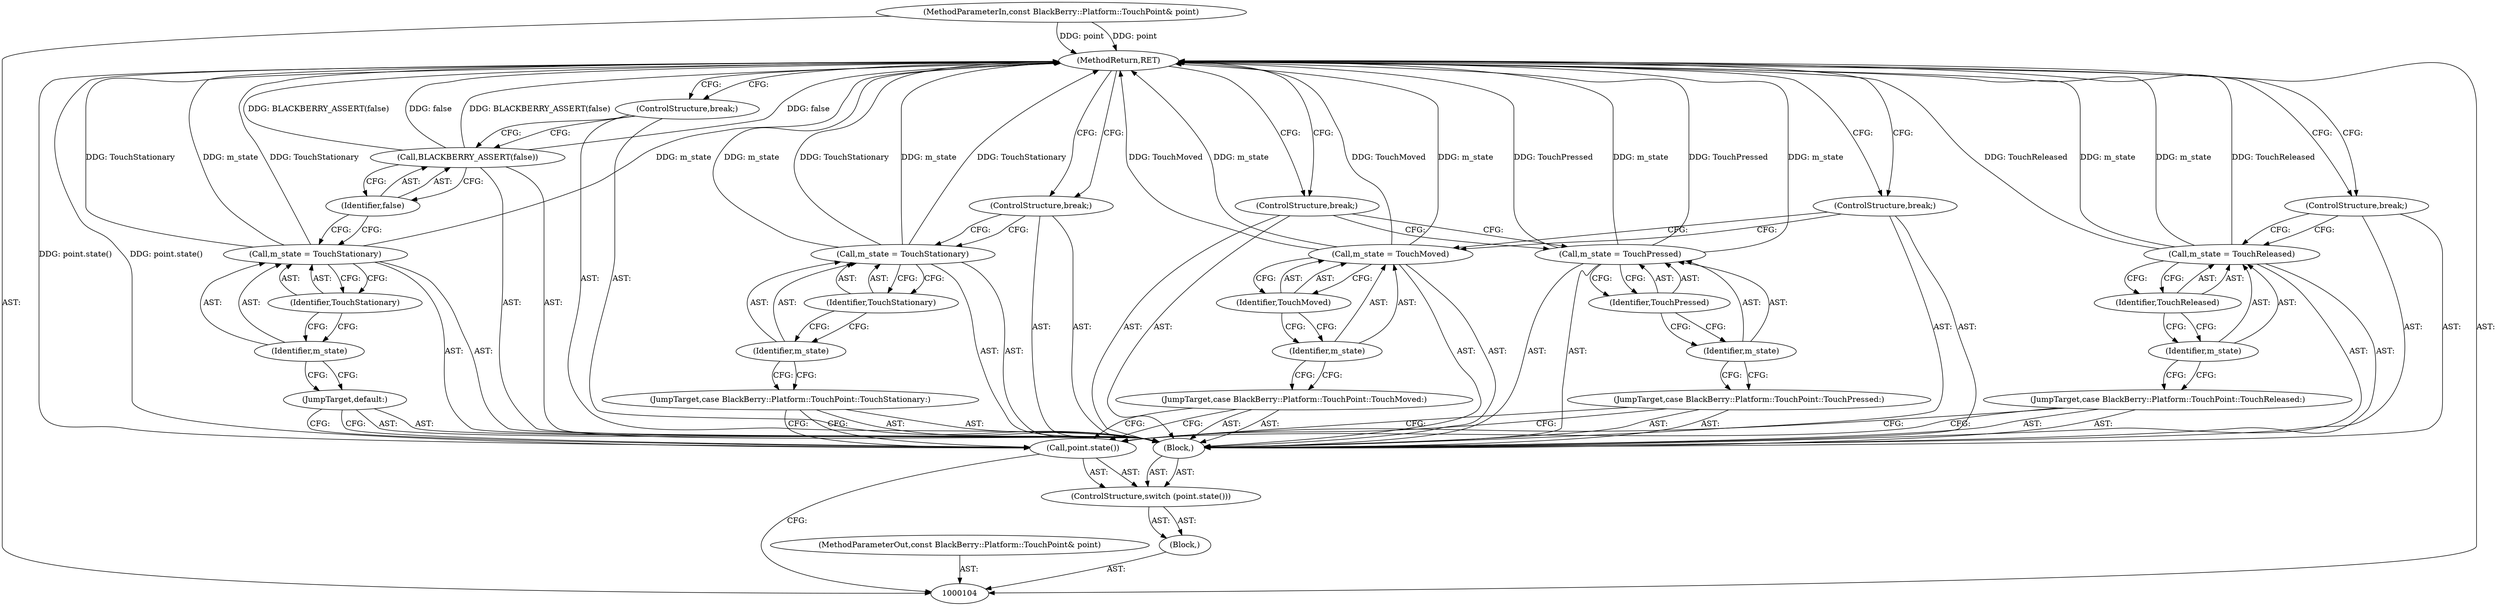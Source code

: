 digraph "0_Chrome_d345af9ed62ee5f431be327967f41c3cc3fe936a" {
"1000137" [label="(MethodReturn,RET)"];
"1000105" [label="(MethodParameterIn,const BlackBerry::Platform::TouchPoint& point)"];
"1000155" [label="(MethodParameterOut,const BlackBerry::Platform::TouchPoint& point)"];
"1000110" [label="(JumpTarget,case BlackBerry::Platform::TouchPoint::TouchReleased:)"];
"1000113" [label="(Identifier,TouchReleased)"];
"1000111" [label="(Call,m_state = TouchReleased)"];
"1000112" [label="(Identifier,m_state)"];
"1000114" [label="(ControlStructure,break;)"];
"1000115" [label="(JumpTarget,case BlackBerry::Platform::TouchPoint::TouchMoved:)"];
"1000118" [label="(Identifier,TouchMoved)"];
"1000116" [label="(Call,m_state = TouchMoved)"];
"1000117" [label="(Identifier,m_state)"];
"1000119" [label="(ControlStructure,break;)"];
"1000120" [label="(JumpTarget,case BlackBerry::Platform::TouchPoint::TouchPressed:)"];
"1000123" [label="(Identifier,TouchPressed)"];
"1000121" [label="(Call,m_state = TouchPressed)"];
"1000122" [label="(Identifier,m_state)"];
"1000124" [label="(ControlStructure,break;)"];
"1000125" [label="(JumpTarget,case BlackBerry::Platform::TouchPoint::TouchStationary:)"];
"1000128" [label="(Identifier,TouchStationary)"];
"1000126" [label="(Call,m_state = TouchStationary)"];
"1000127" [label="(Identifier,m_state)"];
"1000129" [label="(ControlStructure,break;)"];
"1000130" [label="(JumpTarget,default:)"];
"1000133" [label="(Identifier,TouchStationary)"];
"1000131" [label="(Call,m_state = TouchStationary)"];
"1000132" [label="(Identifier,m_state)"];
"1000135" [label="(Identifier,false)"];
"1000134" [label="(Call,BLACKBERRY_ASSERT(false))"];
"1000136" [label="(ControlStructure,break;)"];
"1000106" [label="(Block,)"];
"1000108" [label="(Call,point.state())"];
"1000109" [label="(Block,)"];
"1000107" [label="(ControlStructure,switch (point.state()))"];
"1000137" -> "1000104"  [label="AST: "];
"1000137" -> "1000114"  [label="CFG: "];
"1000137" -> "1000119"  [label="CFG: "];
"1000137" -> "1000124"  [label="CFG: "];
"1000137" -> "1000129"  [label="CFG: "];
"1000137" -> "1000136"  [label="CFG: "];
"1000116" -> "1000137"  [label="DDG: m_state"];
"1000116" -> "1000137"  [label="DDG: TouchMoved"];
"1000108" -> "1000137"  [label="DDG: point.state()"];
"1000105" -> "1000137"  [label="DDG: point"];
"1000134" -> "1000137"  [label="DDG: BLACKBERRY_ASSERT(false)"];
"1000134" -> "1000137"  [label="DDG: false"];
"1000126" -> "1000137"  [label="DDG: m_state"];
"1000126" -> "1000137"  [label="DDG: TouchStationary"];
"1000121" -> "1000137"  [label="DDG: m_state"];
"1000121" -> "1000137"  [label="DDG: TouchPressed"];
"1000131" -> "1000137"  [label="DDG: m_state"];
"1000131" -> "1000137"  [label="DDG: TouchStationary"];
"1000111" -> "1000137"  [label="DDG: m_state"];
"1000111" -> "1000137"  [label="DDG: TouchReleased"];
"1000105" -> "1000104"  [label="AST: "];
"1000105" -> "1000137"  [label="DDG: point"];
"1000155" -> "1000104"  [label="AST: "];
"1000110" -> "1000109"  [label="AST: "];
"1000110" -> "1000108"  [label="CFG: "];
"1000112" -> "1000110"  [label="CFG: "];
"1000113" -> "1000111"  [label="AST: "];
"1000113" -> "1000112"  [label="CFG: "];
"1000111" -> "1000113"  [label="CFG: "];
"1000111" -> "1000109"  [label="AST: "];
"1000111" -> "1000113"  [label="CFG: "];
"1000112" -> "1000111"  [label="AST: "];
"1000113" -> "1000111"  [label="AST: "];
"1000114" -> "1000111"  [label="CFG: "];
"1000111" -> "1000137"  [label="DDG: m_state"];
"1000111" -> "1000137"  [label="DDG: TouchReleased"];
"1000112" -> "1000111"  [label="AST: "];
"1000112" -> "1000110"  [label="CFG: "];
"1000113" -> "1000112"  [label="CFG: "];
"1000114" -> "1000109"  [label="AST: "];
"1000114" -> "1000111"  [label="CFG: "];
"1000137" -> "1000114"  [label="CFG: "];
"1000115" -> "1000109"  [label="AST: "];
"1000115" -> "1000108"  [label="CFG: "];
"1000117" -> "1000115"  [label="CFG: "];
"1000118" -> "1000116"  [label="AST: "];
"1000118" -> "1000117"  [label="CFG: "];
"1000116" -> "1000118"  [label="CFG: "];
"1000116" -> "1000109"  [label="AST: "];
"1000116" -> "1000118"  [label="CFG: "];
"1000117" -> "1000116"  [label="AST: "];
"1000118" -> "1000116"  [label="AST: "];
"1000119" -> "1000116"  [label="CFG: "];
"1000116" -> "1000137"  [label="DDG: m_state"];
"1000116" -> "1000137"  [label="DDG: TouchMoved"];
"1000117" -> "1000116"  [label="AST: "];
"1000117" -> "1000115"  [label="CFG: "];
"1000118" -> "1000117"  [label="CFG: "];
"1000119" -> "1000109"  [label="AST: "];
"1000119" -> "1000116"  [label="CFG: "];
"1000137" -> "1000119"  [label="CFG: "];
"1000120" -> "1000109"  [label="AST: "];
"1000120" -> "1000108"  [label="CFG: "];
"1000122" -> "1000120"  [label="CFG: "];
"1000123" -> "1000121"  [label="AST: "];
"1000123" -> "1000122"  [label="CFG: "];
"1000121" -> "1000123"  [label="CFG: "];
"1000121" -> "1000109"  [label="AST: "];
"1000121" -> "1000123"  [label="CFG: "];
"1000122" -> "1000121"  [label="AST: "];
"1000123" -> "1000121"  [label="AST: "];
"1000124" -> "1000121"  [label="CFG: "];
"1000121" -> "1000137"  [label="DDG: m_state"];
"1000121" -> "1000137"  [label="DDG: TouchPressed"];
"1000122" -> "1000121"  [label="AST: "];
"1000122" -> "1000120"  [label="CFG: "];
"1000123" -> "1000122"  [label="CFG: "];
"1000124" -> "1000109"  [label="AST: "];
"1000124" -> "1000121"  [label="CFG: "];
"1000137" -> "1000124"  [label="CFG: "];
"1000125" -> "1000109"  [label="AST: "];
"1000125" -> "1000108"  [label="CFG: "];
"1000127" -> "1000125"  [label="CFG: "];
"1000128" -> "1000126"  [label="AST: "];
"1000128" -> "1000127"  [label="CFG: "];
"1000126" -> "1000128"  [label="CFG: "];
"1000126" -> "1000109"  [label="AST: "];
"1000126" -> "1000128"  [label="CFG: "];
"1000127" -> "1000126"  [label="AST: "];
"1000128" -> "1000126"  [label="AST: "];
"1000129" -> "1000126"  [label="CFG: "];
"1000126" -> "1000137"  [label="DDG: m_state"];
"1000126" -> "1000137"  [label="DDG: TouchStationary"];
"1000127" -> "1000126"  [label="AST: "];
"1000127" -> "1000125"  [label="CFG: "];
"1000128" -> "1000127"  [label="CFG: "];
"1000129" -> "1000109"  [label="AST: "];
"1000129" -> "1000126"  [label="CFG: "];
"1000137" -> "1000129"  [label="CFG: "];
"1000130" -> "1000109"  [label="AST: "];
"1000130" -> "1000108"  [label="CFG: "];
"1000132" -> "1000130"  [label="CFG: "];
"1000133" -> "1000131"  [label="AST: "];
"1000133" -> "1000132"  [label="CFG: "];
"1000131" -> "1000133"  [label="CFG: "];
"1000131" -> "1000109"  [label="AST: "];
"1000131" -> "1000133"  [label="CFG: "];
"1000132" -> "1000131"  [label="AST: "];
"1000133" -> "1000131"  [label="AST: "];
"1000135" -> "1000131"  [label="CFG: "];
"1000131" -> "1000137"  [label="DDG: m_state"];
"1000131" -> "1000137"  [label="DDG: TouchStationary"];
"1000132" -> "1000131"  [label="AST: "];
"1000132" -> "1000130"  [label="CFG: "];
"1000133" -> "1000132"  [label="CFG: "];
"1000135" -> "1000134"  [label="AST: "];
"1000135" -> "1000131"  [label="CFG: "];
"1000134" -> "1000135"  [label="CFG: "];
"1000134" -> "1000109"  [label="AST: "];
"1000134" -> "1000135"  [label="CFG: "];
"1000135" -> "1000134"  [label="AST: "];
"1000136" -> "1000134"  [label="CFG: "];
"1000134" -> "1000137"  [label="DDG: BLACKBERRY_ASSERT(false)"];
"1000134" -> "1000137"  [label="DDG: false"];
"1000136" -> "1000109"  [label="AST: "];
"1000136" -> "1000134"  [label="CFG: "];
"1000137" -> "1000136"  [label="CFG: "];
"1000106" -> "1000104"  [label="AST: "];
"1000107" -> "1000106"  [label="AST: "];
"1000108" -> "1000107"  [label="AST: "];
"1000108" -> "1000104"  [label="CFG: "];
"1000110" -> "1000108"  [label="CFG: "];
"1000115" -> "1000108"  [label="CFG: "];
"1000120" -> "1000108"  [label="CFG: "];
"1000125" -> "1000108"  [label="CFG: "];
"1000130" -> "1000108"  [label="CFG: "];
"1000108" -> "1000137"  [label="DDG: point.state()"];
"1000109" -> "1000107"  [label="AST: "];
"1000110" -> "1000109"  [label="AST: "];
"1000111" -> "1000109"  [label="AST: "];
"1000114" -> "1000109"  [label="AST: "];
"1000115" -> "1000109"  [label="AST: "];
"1000116" -> "1000109"  [label="AST: "];
"1000119" -> "1000109"  [label="AST: "];
"1000120" -> "1000109"  [label="AST: "];
"1000121" -> "1000109"  [label="AST: "];
"1000124" -> "1000109"  [label="AST: "];
"1000125" -> "1000109"  [label="AST: "];
"1000126" -> "1000109"  [label="AST: "];
"1000129" -> "1000109"  [label="AST: "];
"1000130" -> "1000109"  [label="AST: "];
"1000131" -> "1000109"  [label="AST: "];
"1000134" -> "1000109"  [label="AST: "];
"1000136" -> "1000109"  [label="AST: "];
"1000107" -> "1000106"  [label="AST: "];
"1000108" -> "1000107"  [label="AST: "];
"1000109" -> "1000107"  [label="AST: "];
}
